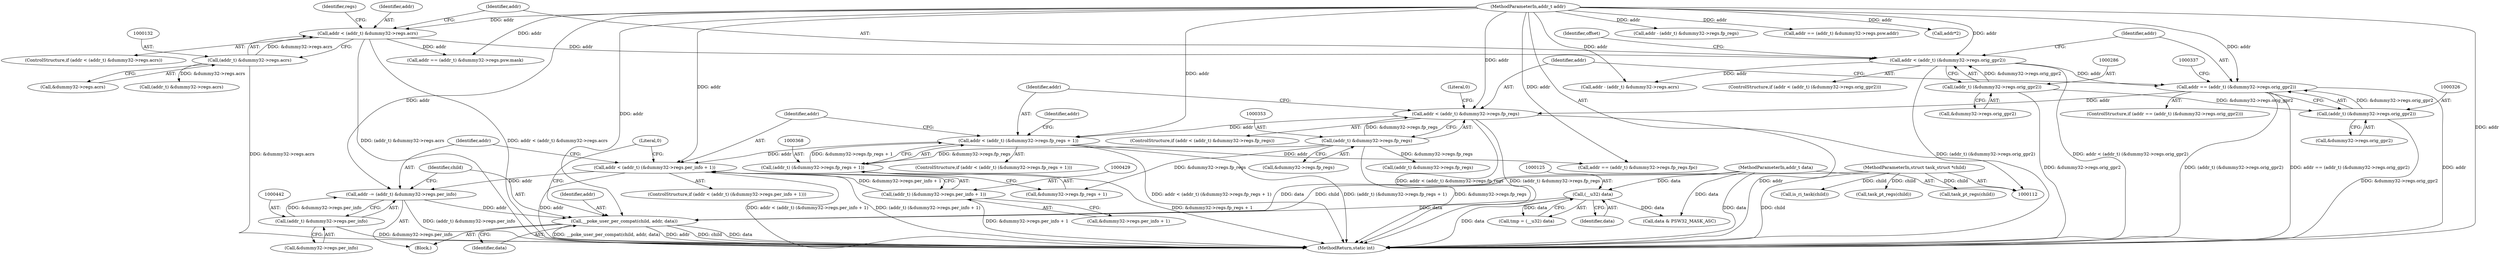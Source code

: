 digraph "0_linux_dab6cf55f81a6e16b8147aed9a843e1691dcd318_0@pointer" {
"1000449" [label="(Call,__poke_user_per_compat(child, addr, data))"];
"1000113" [label="(MethodParameterIn,struct task_struct *child)"];
"1000439" [label="(Call,addr -= (addr_t) &dummy32->regs.per_info)"];
"1000441" [label="(Call,(addr_t) &dummy32->regs.per_info)"];
"1000426" [label="(Call,addr < (addr_t) (&dummy32->regs.per_info + 1))"];
"1000365" [label="(Call,addr < (addr_t) (&dummy32->regs.fp_regs + 1))"];
"1000350" [label="(Call,addr < (addr_t) &dummy32->regs.fp_regs)"];
"1000323" [label="(Call,addr == (addr_t) (&dummy32->regs.orig_gpr2))"];
"1000283" [label="(Call,addr < (addr_t) (&dummy32->regs.orig_gpr2))"];
"1000129" [label="(Call,addr < (addr_t) &dummy32->regs.acrs)"];
"1000114" [label="(MethodParameterIn,addr_t addr)"];
"1000131" [label="(Call,(addr_t) &dummy32->regs.acrs)"];
"1000285" [label="(Call,(addr_t) (&dummy32->regs.orig_gpr2))"];
"1000325" [label="(Call,(addr_t) (&dummy32->regs.orig_gpr2))"];
"1000352" [label="(Call,(addr_t) &dummy32->regs.fp_regs)"];
"1000367" [label="(Call,(addr_t) (&dummy32->regs.fp_regs + 1))"];
"1000428" [label="(Call,(addr_t) (&dummy32->regs.per_info + 1))"];
"1000124" [label="(Call,(__u32) data)"];
"1000115" [label="(MethodParameterIn,addr_t data)"];
"1000128" [label="(ControlStructure,if (addr < (addr_t) &dummy32->regs.acrs))"];
"1000282" [label="(ControlStructure,if (addr < (addr_t) (&dummy32->regs.orig_gpr2)))"];
"1000142" [label="(Identifier,regs)"];
"1000399" [label="(Call,addr - (addr_t) &dummy32->regs.fp_regs)"];
"1000287" [label="(Call,&dummy32->regs.orig_gpr2)"];
"1000438" [label="(Block,)"];
"1000443" [label="(Call,&dummy32->regs.per_info)"];
"1000351" [label="(Identifier,addr)"];
"1000440" [label="(Identifier,addr)"];
"1000369" [label="(Call,&dummy32->regs.fp_regs + 1)"];
"1000450" [label="(Identifier,child)"];
"1000451" [label="(Identifier,addr)"];
"1000380" [label="(Call,addr == (addr_t) &dummy32->regs.fp_regs.fpc)"];
"1000401" [label="(Call,(addr_t) &dummy32->regs.fp_regs)"];
"1000362" [label="(Literal,0)"];
"1000365" [label="(Call,addr < (addr_t) (&dummy32->regs.fp_regs + 1))"];
"1000441" [label="(Call,(addr_t) &dummy32->regs.per_info)"];
"1000426" [label="(Call,addr < (addr_t) (&dummy32->regs.per_info + 1))"];
"1000325" [label="(Call,(addr_t) (&dummy32->regs.orig_gpr2))"];
"1000296" [label="(Call,addr - (addr_t) &dummy32->regs.acrs)"];
"1000122" [label="(Call,tmp = (__u32) data)"];
"1000367" [label="(Call,(addr_t) (&dummy32->regs.fp_regs + 1))"];
"1000327" [label="(Call,&dummy32->regs.orig_gpr2)"];
"1000322" [label="(ControlStructure,if (addr == (addr_t) (&dummy32->regs.orig_gpr2)))"];
"1000113" [label="(MethodParameterIn,struct task_struct *child)"];
"1000364" [label="(ControlStructure,if (addr < (addr_t) (&dummy32->regs.fp_regs + 1)))"];
"1000298" [label="(Call,(addr_t) &dummy32->regs.acrs)"];
"1000166" [label="(Call,is_ri_task(child))"];
"1000323" [label="(Call,addr == (addr_t) (&dummy32->regs.orig_gpr2))"];
"1000366" [label="(Identifier,addr)"];
"1000354" [label="(Call,&dummy32->regs.fp_regs)"];
"1000427" [label="(Identifier,addr)"];
"1000454" [label="(Literal,0)"];
"1000284" [label="(Identifier,addr)"];
"1000181" [label="(Call,data & PSW32_MASK_ASC)"];
"1000219" [label="(Call,addr == (addr_t) &dummy32->regs.psw.addr)"];
"1000324" [label="(Identifier,addr)"];
"1000285" [label="(Call,(addr_t) (&dummy32->regs.orig_gpr2))"];
"1000131" [label="(Call,(addr_t) &dummy32->regs.acrs)"];
"1000425" [label="(ControlStructure,if (addr < (addr_t) (&dummy32->regs.per_info + 1)))"];
"1000295" [label="(Identifier,offset)"];
"1000143" [label="(Call,task_pt_regs(child))"];
"1000449" [label="(Call,__poke_user_per_compat(child, addr, data))"];
"1000439" [label="(Call,addr -= (addr_t) &dummy32->regs.per_info)"];
"1000276" [label="(Call,addr*2)"];
"1000352" [label="(Call,(addr_t) &dummy32->regs.fp_regs)"];
"1000428" [label="(Call,(addr_t) (&dummy32->regs.per_info + 1))"];
"1000381" [label="(Identifier,addr)"];
"1000455" [label="(MethodReturn,static int)"];
"1000115" [label="(MethodParameterIn,addr_t data)"];
"1000146" [label="(Call,addr == (addr_t) &dummy32->regs.psw.mask)"];
"1000114" [label="(MethodParameterIn,addr_t addr)"];
"1000343" [label="(Call,task_pt_regs(child))"];
"1000350" [label="(Call,addr < (addr_t) &dummy32->regs.fp_regs)"];
"1000283" [label="(Call,addr < (addr_t) (&dummy32->regs.orig_gpr2))"];
"1000349" [label="(ControlStructure,if (addr < (addr_t) &dummy32->regs.fp_regs))"];
"1000133" [label="(Call,&dummy32->regs.acrs)"];
"1000130" [label="(Identifier,addr)"];
"1000124" [label="(Call,(__u32) data)"];
"1000129" [label="(Call,addr < (addr_t) &dummy32->regs.acrs)"];
"1000126" [label="(Identifier,data)"];
"1000430" [label="(Call,&dummy32->regs.per_info + 1)"];
"1000452" [label="(Identifier,data)"];
"1000449" -> "1000438"  [label="AST: "];
"1000449" -> "1000452"  [label="CFG: "];
"1000450" -> "1000449"  [label="AST: "];
"1000451" -> "1000449"  [label="AST: "];
"1000452" -> "1000449"  [label="AST: "];
"1000454" -> "1000449"  [label="CFG: "];
"1000449" -> "1000455"  [label="DDG: child"];
"1000449" -> "1000455"  [label="DDG: data"];
"1000449" -> "1000455"  [label="DDG: __poke_user_per_compat(child, addr, data)"];
"1000449" -> "1000455"  [label="DDG: addr"];
"1000113" -> "1000449"  [label="DDG: child"];
"1000439" -> "1000449"  [label="DDG: addr"];
"1000114" -> "1000449"  [label="DDG: addr"];
"1000124" -> "1000449"  [label="DDG: data"];
"1000115" -> "1000449"  [label="DDG: data"];
"1000113" -> "1000112"  [label="AST: "];
"1000113" -> "1000455"  [label="DDG: child"];
"1000113" -> "1000143"  [label="DDG: child"];
"1000113" -> "1000166"  [label="DDG: child"];
"1000113" -> "1000343"  [label="DDG: child"];
"1000439" -> "1000438"  [label="AST: "];
"1000439" -> "1000441"  [label="CFG: "];
"1000440" -> "1000439"  [label="AST: "];
"1000441" -> "1000439"  [label="AST: "];
"1000450" -> "1000439"  [label="CFG: "];
"1000439" -> "1000455"  [label="DDG: (addr_t) &dummy32->regs.per_info"];
"1000441" -> "1000439"  [label="DDG: &dummy32->regs.per_info"];
"1000426" -> "1000439"  [label="DDG: addr"];
"1000114" -> "1000439"  [label="DDG: addr"];
"1000441" -> "1000443"  [label="CFG: "];
"1000442" -> "1000441"  [label="AST: "];
"1000443" -> "1000441"  [label="AST: "];
"1000441" -> "1000455"  [label="DDG: &dummy32->regs.per_info"];
"1000426" -> "1000425"  [label="AST: "];
"1000426" -> "1000428"  [label="CFG: "];
"1000427" -> "1000426"  [label="AST: "];
"1000428" -> "1000426"  [label="AST: "];
"1000440" -> "1000426"  [label="CFG: "];
"1000454" -> "1000426"  [label="CFG: "];
"1000426" -> "1000455"  [label="DDG: (addr_t) (&dummy32->regs.per_info + 1)"];
"1000426" -> "1000455"  [label="DDG: addr"];
"1000426" -> "1000455"  [label="DDG: addr < (addr_t) (&dummy32->regs.per_info + 1)"];
"1000365" -> "1000426"  [label="DDG: addr"];
"1000114" -> "1000426"  [label="DDG: addr"];
"1000428" -> "1000426"  [label="DDG: &dummy32->regs.per_info + 1"];
"1000365" -> "1000364"  [label="AST: "];
"1000365" -> "1000367"  [label="CFG: "];
"1000366" -> "1000365"  [label="AST: "];
"1000367" -> "1000365"  [label="AST: "];
"1000381" -> "1000365"  [label="CFG: "];
"1000427" -> "1000365"  [label="CFG: "];
"1000365" -> "1000455"  [label="DDG: addr < (addr_t) (&dummy32->regs.fp_regs + 1)"];
"1000365" -> "1000455"  [label="DDG: (addr_t) (&dummy32->regs.fp_regs + 1)"];
"1000350" -> "1000365"  [label="DDG: addr"];
"1000114" -> "1000365"  [label="DDG: addr"];
"1000367" -> "1000365"  [label="DDG: &dummy32->regs.fp_regs + 1"];
"1000365" -> "1000380"  [label="DDG: addr"];
"1000350" -> "1000349"  [label="AST: "];
"1000350" -> "1000352"  [label="CFG: "];
"1000351" -> "1000350"  [label="AST: "];
"1000352" -> "1000350"  [label="AST: "];
"1000362" -> "1000350"  [label="CFG: "];
"1000366" -> "1000350"  [label="CFG: "];
"1000350" -> "1000455"  [label="DDG: addr"];
"1000350" -> "1000455"  [label="DDG: addr < (addr_t) &dummy32->regs.fp_regs"];
"1000350" -> "1000455"  [label="DDG: (addr_t) &dummy32->regs.fp_regs"];
"1000323" -> "1000350"  [label="DDG: addr"];
"1000114" -> "1000350"  [label="DDG: addr"];
"1000352" -> "1000350"  [label="DDG: &dummy32->regs.fp_regs"];
"1000323" -> "1000322"  [label="AST: "];
"1000323" -> "1000325"  [label="CFG: "];
"1000324" -> "1000323"  [label="AST: "];
"1000325" -> "1000323"  [label="AST: "];
"1000337" -> "1000323"  [label="CFG: "];
"1000351" -> "1000323"  [label="CFG: "];
"1000323" -> "1000455"  [label="DDG: addr"];
"1000323" -> "1000455"  [label="DDG: (addr_t) (&dummy32->regs.orig_gpr2)"];
"1000323" -> "1000455"  [label="DDG: addr == (addr_t) (&dummy32->regs.orig_gpr2)"];
"1000283" -> "1000323"  [label="DDG: addr"];
"1000114" -> "1000323"  [label="DDG: addr"];
"1000325" -> "1000323"  [label="DDG: &dummy32->regs.orig_gpr2"];
"1000283" -> "1000282"  [label="AST: "];
"1000283" -> "1000285"  [label="CFG: "];
"1000284" -> "1000283"  [label="AST: "];
"1000285" -> "1000283"  [label="AST: "];
"1000295" -> "1000283"  [label="CFG: "];
"1000324" -> "1000283"  [label="CFG: "];
"1000283" -> "1000455"  [label="DDG: (addr_t) (&dummy32->regs.orig_gpr2)"];
"1000283" -> "1000455"  [label="DDG: addr < (addr_t) (&dummy32->regs.orig_gpr2)"];
"1000129" -> "1000283"  [label="DDG: addr"];
"1000114" -> "1000283"  [label="DDG: addr"];
"1000285" -> "1000283"  [label="DDG: &dummy32->regs.orig_gpr2"];
"1000283" -> "1000296"  [label="DDG: addr"];
"1000129" -> "1000128"  [label="AST: "];
"1000129" -> "1000131"  [label="CFG: "];
"1000130" -> "1000129"  [label="AST: "];
"1000131" -> "1000129"  [label="AST: "];
"1000142" -> "1000129"  [label="CFG: "];
"1000284" -> "1000129"  [label="CFG: "];
"1000129" -> "1000455"  [label="DDG: addr < (addr_t) &dummy32->regs.acrs"];
"1000129" -> "1000455"  [label="DDG: (addr_t) &dummy32->regs.acrs"];
"1000114" -> "1000129"  [label="DDG: addr"];
"1000131" -> "1000129"  [label="DDG: &dummy32->regs.acrs"];
"1000129" -> "1000146"  [label="DDG: addr"];
"1000114" -> "1000112"  [label="AST: "];
"1000114" -> "1000455"  [label="DDG: addr"];
"1000114" -> "1000146"  [label="DDG: addr"];
"1000114" -> "1000219"  [label="DDG: addr"];
"1000114" -> "1000276"  [label="DDG: addr"];
"1000114" -> "1000296"  [label="DDG: addr"];
"1000114" -> "1000380"  [label="DDG: addr"];
"1000114" -> "1000399"  [label="DDG: addr"];
"1000131" -> "1000133"  [label="CFG: "];
"1000132" -> "1000131"  [label="AST: "];
"1000133" -> "1000131"  [label="AST: "];
"1000131" -> "1000455"  [label="DDG: &dummy32->regs.acrs"];
"1000131" -> "1000298"  [label="DDG: &dummy32->regs.acrs"];
"1000285" -> "1000287"  [label="CFG: "];
"1000286" -> "1000285"  [label="AST: "];
"1000287" -> "1000285"  [label="AST: "];
"1000285" -> "1000455"  [label="DDG: &dummy32->regs.orig_gpr2"];
"1000285" -> "1000325"  [label="DDG: &dummy32->regs.orig_gpr2"];
"1000325" -> "1000327"  [label="CFG: "];
"1000326" -> "1000325"  [label="AST: "];
"1000327" -> "1000325"  [label="AST: "];
"1000325" -> "1000455"  [label="DDG: &dummy32->regs.orig_gpr2"];
"1000352" -> "1000354"  [label="CFG: "];
"1000353" -> "1000352"  [label="AST: "];
"1000354" -> "1000352"  [label="AST: "];
"1000352" -> "1000455"  [label="DDG: &dummy32->regs.fp_regs"];
"1000352" -> "1000367"  [label="DDG: &dummy32->regs.fp_regs"];
"1000352" -> "1000369"  [label="DDG: &dummy32->regs.fp_regs"];
"1000352" -> "1000401"  [label="DDG: &dummy32->regs.fp_regs"];
"1000367" -> "1000369"  [label="CFG: "];
"1000368" -> "1000367"  [label="AST: "];
"1000369" -> "1000367"  [label="AST: "];
"1000367" -> "1000455"  [label="DDG: &dummy32->regs.fp_regs + 1"];
"1000428" -> "1000430"  [label="CFG: "];
"1000429" -> "1000428"  [label="AST: "];
"1000430" -> "1000428"  [label="AST: "];
"1000428" -> "1000455"  [label="DDG: &dummy32->regs.per_info + 1"];
"1000124" -> "1000122"  [label="AST: "];
"1000124" -> "1000126"  [label="CFG: "];
"1000125" -> "1000124"  [label="AST: "];
"1000126" -> "1000124"  [label="AST: "];
"1000122" -> "1000124"  [label="CFG: "];
"1000124" -> "1000455"  [label="DDG: data"];
"1000124" -> "1000122"  [label="DDG: data"];
"1000115" -> "1000124"  [label="DDG: data"];
"1000124" -> "1000181"  [label="DDG: data"];
"1000115" -> "1000112"  [label="AST: "];
"1000115" -> "1000455"  [label="DDG: data"];
"1000115" -> "1000181"  [label="DDG: data"];
}
